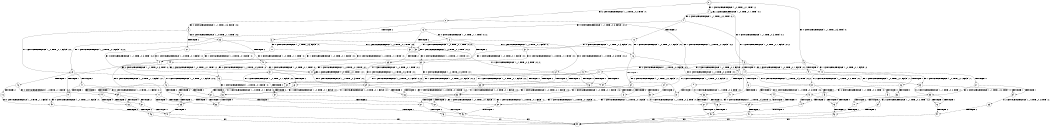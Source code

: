 digraph BCG {
size = "7, 10.5";
center = TRUE;
node [shape = circle];
0 [peripheries = 2];
0 -> 1 [label = "EX !1 !ATOMIC_EXCH_BRANCH (1, +0, TRUE, +0, 1, TRUE) !:0:"];
0 -> 2 [label = "EX !2 !ATOMIC_EXCH_BRANCH (1, +1, TRUE, +0, 2, TRUE) !:0:"];
0 -> 3 [label = "EX !0 !ATOMIC_EXCH_BRANCH (1, +1, TRUE, +0, 3, TRUE) !:0:"];
1 -> 4 [label = "EX !2 !ATOMIC_EXCH_BRANCH (1, +1, TRUE, +0, 2, TRUE) !:0:1:"];
1 -> 5 [label = "EX !0 !ATOMIC_EXCH_BRANCH (1, +1, TRUE, +0, 3, TRUE) !:0:1:"];
1 -> 1 [label = "EX !1 !ATOMIC_EXCH_BRANCH (1, +0, TRUE, +0, 1, TRUE) !:0:1:"];
2 -> 6 [label = "TERMINATE !2"];
2 -> 7 [label = "EX !1 !ATOMIC_EXCH_BRANCH (1, +0, TRUE, +0, 1, FALSE) !:0:2:"];
2 -> 8 [label = "EX !0 !ATOMIC_EXCH_BRANCH (1, +1, TRUE, +0, 3, FALSE) !:0:2:"];
3 -> 9 [label = "TERMINATE !0"];
3 -> 10 [label = "EX !1 !ATOMIC_EXCH_BRANCH (1, +0, TRUE, +0, 1, FALSE) !:0:"];
3 -> 11 [label = "EX !2 !ATOMIC_EXCH_BRANCH (1, +1, TRUE, +0, 2, FALSE) !:0:"];
4 -> 12 [label = "TERMINATE !2"];
4 -> 13 [label = "EX !0 !ATOMIC_EXCH_BRANCH (1, +1, TRUE, +0, 3, FALSE) !:0:1:2:"];
4 -> 7 [label = "EX !1 !ATOMIC_EXCH_BRANCH (1, +0, TRUE, +0, 1, FALSE) !:0:1:2:"];
5 -> 14 [label = "TERMINATE !0"];
5 -> 15 [label = "EX !2 !ATOMIC_EXCH_BRANCH (1, +1, TRUE, +0, 2, FALSE) !:0:1:"];
5 -> 10 [label = "EX !1 !ATOMIC_EXCH_BRANCH (1, +0, TRUE, +0, 1, FALSE) !:0:1:"];
6 -> 16 [label = "EX !1 !ATOMIC_EXCH_BRANCH (1, +0, TRUE, +0, 1, FALSE) !:0:"];
6 -> 17 [label = "EX !0 !ATOMIC_EXCH_BRANCH (1, +1, TRUE, +0, 3, FALSE) !:0:"];
7 -> 18 [label = "TERMINATE !1"];
7 -> 19 [label = "TERMINATE !2"];
7 -> 20 [label = "EX !0 !ATOMIC_EXCH_BRANCH (1, +1, TRUE, +0, 3, TRUE) !:0:1:2:"];
8 -> 21 [label = "TERMINATE !2"];
8 -> 22 [label = "EX !1 !ATOMIC_EXCH_BRANCH (1, +0, TRUE, +0, 1, FALSE) !:0:2:"];
8 -> 23 [label = "EX !0 !ATOMIC_EXCH_BRANCH (1, +0, TRUE, +1, 1, TRUE) !:0:2:"];
9 -> 24 [label = "EX !2 !ATOMIC_EXCH_BRANCH (1, +1, TRUE, +0, 2, FALSE) !:1:"];
9 -> 25 [label = "EX !1 !ATOMIC_EXCH_BRANCH (1, +0, TRUE, +0, 1, FALSE) !:1:"];
10 -> 26 [label = "TERMINATE !1"];
10 -> 27 [label = "TERMINATE !0"];
10 -> 20 [label = "EX !2 !ATOMIC_EXCH_BRANCH (1, +1, TRUE, +0, 2, TRUE) !:0:1:"];
11 -> 28 [label = "TERMINATE !2"];
11 -> 29 [label = "TERMINATE !0"];
11 -> 30 [label = "EX !1 !ATOMIC_EXCH_BRANCH (1, +0, TRUE, +0, 1, FALSE) !:0:2:"];
12 -> 31 [label = "EX !0 !ATOMIC_EXCH_BRANCH (1, +1, TRUE, +0, 3, FALSE) !:0:1:"];
12 -> 16 [label = "EX !1 !ATOMIC_EXCH_BRANCH (1, +0, TRUE, +0, 1, FALSE) !:0:1:"];
13 -> 32 [label = "TERMINATE !2"];
13 -> 22 [label = "EX !1 !ATOMIC_EXCH_BRANCH (1, +0, TRUE, +0, 1, FALSE) !:0:1:2:"];
13 -> 33 [label = "EX !0 !ATOMIC_EXCH_BRANCH (1, +0, TRUE, +1, 1, TRUE) !:0:1:2:"];
14 -> 34 [label = "EX !2 !ATOMIC_EXCH_BRANCH (1, +1, TRUE, +0, 2, FALSE) !:1:"];
14 -> 25 [label = "EX !1 !ATOMIC_EXCH_BRANCH (1, +0, TRUE, +0, 1, FALSE) !:1:"];
15 -> 35 [label = "TERMINATE !2"];
15 -> 36 [label = "TERMINATE !0"];
15 -> 30 [label = "EX !1 !ATOMIC_EXCH_BRANCH (1, +0, TRUE, +0, 1, FALSE) !:0:1:2:"];
16 -> 37 [label = "TERMINATE !1"];
16 -> 38 [label = "EX !0 !ATOMIC_EXCH_BRANCH (1, +1, TRUE, +0, 3, TRUE) !:0:1:"];
17 -> 39 [label = "EX !1 !ATOMIC_EXCH_BRANCH (1, +0, TRUE, +0, 1, FALSE) !:0:"];
17 -> 40 [label = "EX !0 !ATOMIC_EXCH_BRANCH (1, +0, TRUE, +1, 1, TRUE) !:0:"];
18 -> 41 [label = "TERMINATE !2"];
18 -> 42 [label = "EX !0 !ATOMIC_EXCH_BRANCH (1, +1, TRUE, +0, 3, TRUE) !:0:2:"];
19 -> 37 [label = "TERMINATE !1"];
19 -> 38 [label = "EX !0 !ATOMIC_EXCH_BRANCH (1, +1, TRUE, +0, 3, TRUE) !:0:1:"];
20 -> 43 [label = "TERMINATE !1"];
20 -> 44 [label = "TERMINATE !2"];
20 -> 45 [label = "TERMINATE !0"];
21 -> 39 [label = "EX !1 !ATOMIC_EXCH_BRANCH (1, +0, TRUE, +0, 1, FALSE) !:0:"];
21 -> 40 [label = "EX !0 !ATOMIC_EXCH_BRANCH (1, +0, TRUE, +1, 1, TRUE) !:0:"];
22 -> 46 [label = "TERMINATE !1"];
22 -> 47 [label = "TERMINATE !2"];
22 -> 48 [label = "EX !0 !ATOMIC_EXCH_BRANCH (1, +0, TRUE, +1, 1, FALSE) !:0:1:2:"];
23 -> 49 [label = "TERMINATE !2"];
23 -> 50 [label = "EX !1 !ATOMIC_EXCH_BRANCH (1, +0, TRUE, +0, 1, TRUE) !:0:2:"];
23 -> 51 [label = "EX !0 !ATOMIC_EXCH_BRANCH (1, +1, TRUE, +0, 3, TRUE) !:0:2:"];
24 -> 52 [label = "TERMINATE !2"];
24 -> 53 [label = "EX !1 !ATOMIC_EXCH_BRANCH (1, +0, TRUE, +0, 1, FALSE) !:1:2:"];
25 -> 54 [label = "TERMINATE !1"];
25 -> 55 [label = "EX !2 !ATOMIC_EXCH_BRANCH (1, +1, TRUE, +0, 2, TRUE) !:1:"];
26 -> 56 [label = "TERMINATE !0"];
26 -> 42 [label = "EX !2 !ATOMIC_EXCH_BRANCH (1, +1, TRUE, +0, 2, TRUE) !:0:"];
27 -> 54 [label = "TERMINATE !1"];
27 -> 55 [label = "EX !2 !ATOMIC_EXCH_BRANCH (1, +1, TRUE, +0, 2, TRUE) !:1:"];
28 -> 57 [label = "TERMINATE !0"];
28 -> 58 [label = "EX !1 !ATOMIC_EXCH_BRANCH (1, +0, TRUE, +0, 1, FALSE) !:0:"];
29 -> 52 [label = "TERMINATE !2"];
29 -> 53 [label = "EX !1 !ATOMIC_EXCH_BRANCH (1, +0, TRUE, +0, 1, FALSE) !:1:2:"];
30 -> 59 [label = "TERMINATE !1"];
30 -> 60 [label = "TERMINATE !2"];
30 -> 61 [label = "TERMINATE !0"];
31 -> 39 [label = "EX !1 !ATOMIC_EXCH_BRANCH (1, +0, TRUE, +0, 1, FALSE) !:0:1:"];
31 -> 62 [label = "EX !0 !ATOMIC_EXCH_BRANCH (1, +0, TRUE, +1, 1, TRUE) !:0:1:"];
32 -> 39 [label = "EX !1 !ATOMIC_EXCH_BRANCH (1, +0, TRUE, +0, 1, FALSE) !:0:1:"];
32 -> 62 [label = "EX !0 !ATOMIC_EXCH_BRANCH (1, +0, TRUE, +1, 1, TRUE) !:0:1:"];
33 -> 63 [label = "TERMINATE !2"];
33 -> 50 [label = "EX !1 !ATOMIC_EXCH_BRANCH (1, +0, TRUE, +0, 1, TRUE) !:0:1:2:"];
33 -> 64 [label = "EX !0 !ATOMIC_EXCH_BRANCH (1, +1, TRUE, +0, 3, TRUE) !:0:1:2:"];
34 -> 65 [label = "TERMINATE !2"];
34 -> 53 [label = "EX !1 !ATOMIC_EXCH_BRANCH (1, +0, TRUE, +0, 1, FALSE) !:1:2:"];
35 -> 66 [label = "TERMINATE !0"];
35 -> 58 [label = "EX !1 !ATOMIC_EXCH_BRANCH (1, +0, TRUE, +0, 1, FALSE) !:0:1:"];
36 -> 65 [label = "TERMINATE !2"];
36 -> 53 [label = "EX !1 !ATOMIC_EXCH_BRANCH (1, +0, TRUE, +0, 1, FALSE) !:1:2:"];
37 -> 67 [label = "EX !0 !ATOMIC_EXCH_BRANCH (1, +1, TRUE, +0, 3, TRUE) !:0:"];
38 -> 68 [label = "TERMINATE !1"];
38 -> 69 [label = "TERMINATE !0"];
39 -> 70 [label = "TERMINATE !1"];
39 -> 71 [label = "EX !0 !ATOMIC_EXCH_BRANCH (1, +0, TRUE, +1, 1, FALSE) !:0:1:"];
40 -> 72 [label = "EX !1 !ATOMIC_EXCH_BRANCH (1, +0, TRUE, +0, 1, TRUE) !:0:"];
40 -> 73 [label = "EX !0 !ATOMIC_EXCH_BRANCH (1, +1, TRUE, +0, 3, TRUE) !:0:"];
41 -> 67 [label = "EX !0 !ATOMIC_EXCH_BRANCH (1, +1, TRUE, +0, 3, TRUE) !:0:"];
42 -> 74 [label = "TERMINATE !2"];
42 -> 75 [label = "TERMINATE !0"];
43 -> 74 [label = "TERMINATE !2"];
43 -> 75 [label = "TERMINATE !0"];
44 -> 68 [label = "TERMINATE !1"];
44 -> 69 [label = "TERMINATE !0"];
45 -> 76 [label = "TERMINATE !1"];
45 -> 77 [label = "TERMINATE !2"];
46 -> 78 [label = "TERMINATE !2"];
46 -> 79 [label = "EX !0 !ATOMIC_EXCH_BRANCH (1, +0, TRUE, +1, 1, FALSE) !:0:2:"];
47 -> 70 [label = "TERMINATE !1"];
47 -> 71 [label = "EX !0 !ATOMIC_EXCH_BRANCH (1, +0, TRUE, +1, 1, FALSE) !:0:1:"];
48 -> 59 [label = "TERMINATE !1"];
48 -> 60 [label = "TERMINATE !2"];
48 -> 61 [label = "TERMINATE !0"];
49 -> 72 [label = "EX !1 !ATOMIC_EXCH_BRANCH (1, +0, TRUE, +0, 1, TRUE) !:0:"];
49 -> 73 [label = "EX !0 !ATOMIC_EXCH_BRANCH (1, +1, TRUE, +0, 3, TRUE) !:0:"];
50 -> 63 [label = "TERMINATE !2"];
50 -> 50 [label = "EX !1 !ATOMIC_EXCH_BRANCH (1, +0, TRUE, +0, 1, TRUE) !:0:1:2:"];
50 -> 64 [label = "EX !0 !ATOMIC_EXCH_BRANCH (1, +1, TRUE, +0, 3, TRUE) !:0:1:2:"];
51 -> 28 [label = "TERMINATE !2"];
51 -> 29 [label = "TERMINATE !0"];
51 -> 30 [label = "EX !1 !ATOMIC_EXCH_BRANCH (1, +0, TRUE, +0, 1, FALSE) !:0:2:"];
52 -> 80 [label = "EX !1 !ATOMIC_EXCH_BRANCH (1, +0, TRUE, +0, 1, FALSE) !:1:"];
53 -> 81 [label = "TERMINATE !1"];
53 -> 82 [label = "TERMINATE !2"];
54 -> 83 [label = "EX !2 !ATOMIC_EXCH_BRANCH (1, +1, TRUE, +0, 2, TRUE) !:2:"];
55 -> 76 [label = "TERMINATE !1"];
55 -> 77 [label = "TERMINATE !2"];
56 -> 84 [label = "EX !2 !ATOMIC_EXCH_BRANCH (1, +1, TRUE, +0, 2, TRUE) !:1:2:"];
57 -> 80 [label = "EX !1 !ATOMIC_EXCH_BRANCH (1, +0, TRUE, +0, 1, FALSE) !:1:"];
58 -> 85 [label = "TERMINATE !1"];
58 -> 86 [label = "TERMINATE !0"];
59 -> 87 [label = "TERMINATE !2"];
59 -> 88 [label = "TERMINATE !0"];
60 -> 85 [label = "TERMINATE !1"];
60 -> 86 [label = "TERMINATE !0"];
61 -> 81 [label = "TERMINATE !1"];
61 -> 82 [label = "TERMINATE !2"];
62 -> 72 [label = "EX !1 !ATOMIC_EXCH_BRANCH (1, +0, TRUE, +0, 1, TRUE) !:0:1:"];
62 -> 89 [label = "EX !0 !ATOMIC_EXCH_BRANCH (1, +1, TRUE, +0, 3, TRUE) !:0:1:"];
63 -> 72 [label = "EX !1 !ATOMIC_EXCH_BRANCH (1, +0, TRUE, +0, 1, TRUE) !:0:1:"];
63 -> 89 [label = "EX !0 !ATOMIC_EXCH_BRANCH (1, +1, TRUE, +0, 3, TRUE) !:0:1:"];
64 -> 35 [label = "TERMINATE !2"];
64 -> 36 [label = "TERMINATE !0"];
64 -> 30 [label = "EX !1 !ATOMIC_EXCH_BRANCH (1, +0, TRUE, +0, 1, FALSE) !:0:1:2:"];
65 -> 80 [label = "EX !1 !ATOMIC_EXCH_BRANCH (1, +0, TRUE, +0, 1, FALSE) !:1:"];
66 -> 80 [label = "EX !1 !ATOMIC_EXCH_BRANCH (1, +0, TRUE, +0, 1, FALSE) !:1:"];
67 -> 90 [label = "TERMINATE !0"];
68 -> 90 [label = "TERMINATE !0"];
69 -> 91 [label = "TERMINATE !1"];
70 -> 92 [label = "EX !0 !ATOMIC_EXCH_BRANCH (1, +0, TRUE, +1, 1, FALSE) !:0:"];
71 -> 85 [label = "TERMINATE !1"];
71 -> 86 [label = "TERMINATE !0"];
72 -> 72 [label = "EX !1 !ATOMIC_EXCH_BRANCH (1, +0, TRUE, +0, 1, TRUE) !:0:1:"];
72 -> 89 [label = "EX !0 !ATOMIC_EXCH_BRANCH (1, +1, TRUE, +0, 3, TRUE) !:0:1:"];
73 -> 57 [label = "TERMINATE !0"];
73 -> 58 [label = "EX !1 !ATOMIC_EXCH_BRANCH (1, +0, TRUE, +0, 1, FALSE) !:0:"];
74 -> 90 [label = "TERMINATE !0"];
75 -> 93 [label = "TERMINATE !2"];
76 -> 94 [label = "TERMINATE !2"];
77 -> 91 [label = "TERMINATE !1"];
78 -> 92 [label = "EX !0 !ATOMIC_EXCH_BRANCH (1, +0, TRUE, +1, 1, FALSE) !:0:"];
79 -> 87 [label = "TERMINATE !2"];
79 -> 88 [label = "TERMINATE !0"];
80 -> 95 [label = "TERMINATE !1"];
81 -> 96 [label = "TERMINATE !2"];
82 -> 95 [label = "TERMINATE !1"];
83 -> 94 [label = "TERMINATE !2"];
84 -> 93 [label = "TERMINATE !2"];
85 -> 97 [label = "TERMINATE !0"];
86 -> 95 [label = "TERMINATE !1"];
87 -> 97 [label = "TERMINATE !0"];
88 -> 98 [label = "TERMINATE !2"];
89 -> 66 [label = "TERMINATE !0"];
89 -> 58 [label = "EX !1 !ATOMIC_EXCH_BRANCH (1, +0, TRUE, +0, 1, FALSE) !:0:1:"];
90 -> 99 [label = "exit"];
91 -> 99 [label = "exit"];
92 -> 97 [label = "TERMINATE !0"];
93 -> 99 [label = "exit"];
94 -> 99 [label = "exit"];
95 -> 99 [label = "exit"];
96 -> 99 [label = "exit"];
97 -> 99 [label = "exit"];
98 -> 99 [label = "exit"];
}
